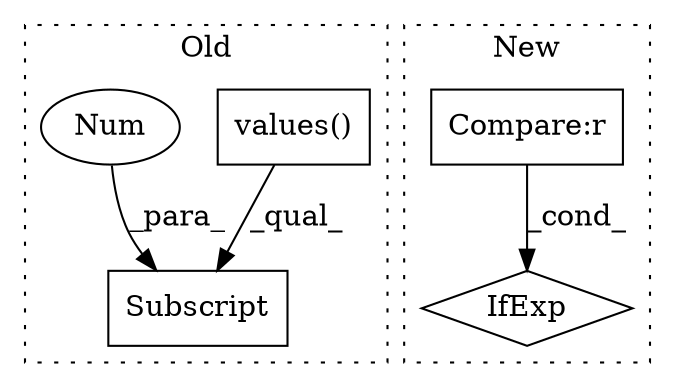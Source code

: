 digraph G {
subgraph cluster0 {
1 [label="values()" a="75" s="6435" l="13" shape="box"];
4 [label="Subscript" a="63" s="6430,0" l="22,0" shape="box"];
5 [label="Num" a="76" s="6450" l="1" shape="ellipse"];
label = "Old";
style="dotted";
}
subgraph cluster1 {
2 [label="IfExp" a="51" s="5971,6000" l="4,6" shape="diamond"];
3 [label="Compare:r" a="40" s="5975" l="25" shape="box"];
label = "New";
style="dotted";
}
1 -> 4 [label="_qual_"];
3 -> 2 [label="_cond_"];
5 -> 4 [label="_para_"];
}